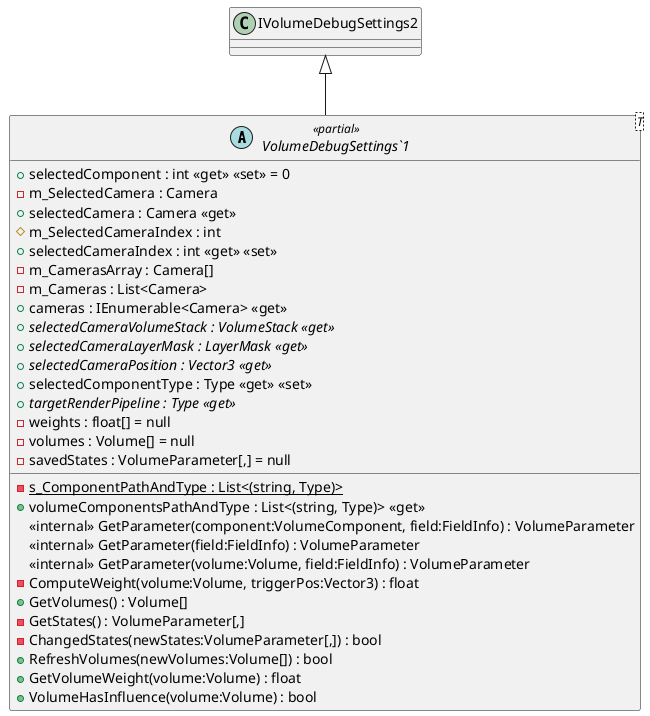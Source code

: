 @startuml
abstract class "VolumeDebugSettings`1"<T> <<partial>> {
    + selectedComponent : int <<get>> <<set>> = 0
    - m_SelectedCamera : Camera
    + selectedCamera : Camera <<get>>
    # m_SelectedCameraIndex : int
    + selectedCameraIndex : int <<get>> <<set>>
    - m_CamerasArray : Camera[]
    - m_Cameras : List<Camera>
    + cameras : IEnumerable<Camera> <<get>>
    + {abstract} selectedCameraVolumeStack : VolumeStack <<get>>
    + {abstract} selectedCameraLayerMask : LayerMask <<get>>
    + {abstract} selectedCameraPosition : Vector3 <<get>>
    + selectedComponentType : Type <<get>> <<set>>
    {static} - s_ComponentPathAndType : List<(string, Type)>
    + volumeComponentsPathAndType : List<(string, Type)> <<get>>
    + {abstract} targetRenderPipeline : Type <<get>>
    <<internal>> GetParameter(component:VolumeComponent, field:FieldInfo) : VolumeParameter
    <<internal>> GetParameter(field:FieldInfo) : VolumeParameter
    <<internal>> GetParameter(volume:Volume, field:FieldInfo) : VolumeParameter
    - weights : float[] = null
    - ComputeWeight(volume:Volume, triggerPos:Vector3) : float
    - volumes : Volume[] = null
    + GetVolumes() : Volume[]
    - savedStates : VolumeParameter[,] = null
    - GetStates() : VolumeParameter[,]
    - ChangedStates(newStates:VolumeParameter[,]) : bool
    + RefreshVolumes(newVolumes:Volume[]) : bool
    + GetVolumeWeight(volume:Volume) : float
    + VolumeHasInfluence(volume:Volume) : bool
}
IVolumeDebugSettings2 <|-- "VolumeDebugSettings`1"
@enduml
